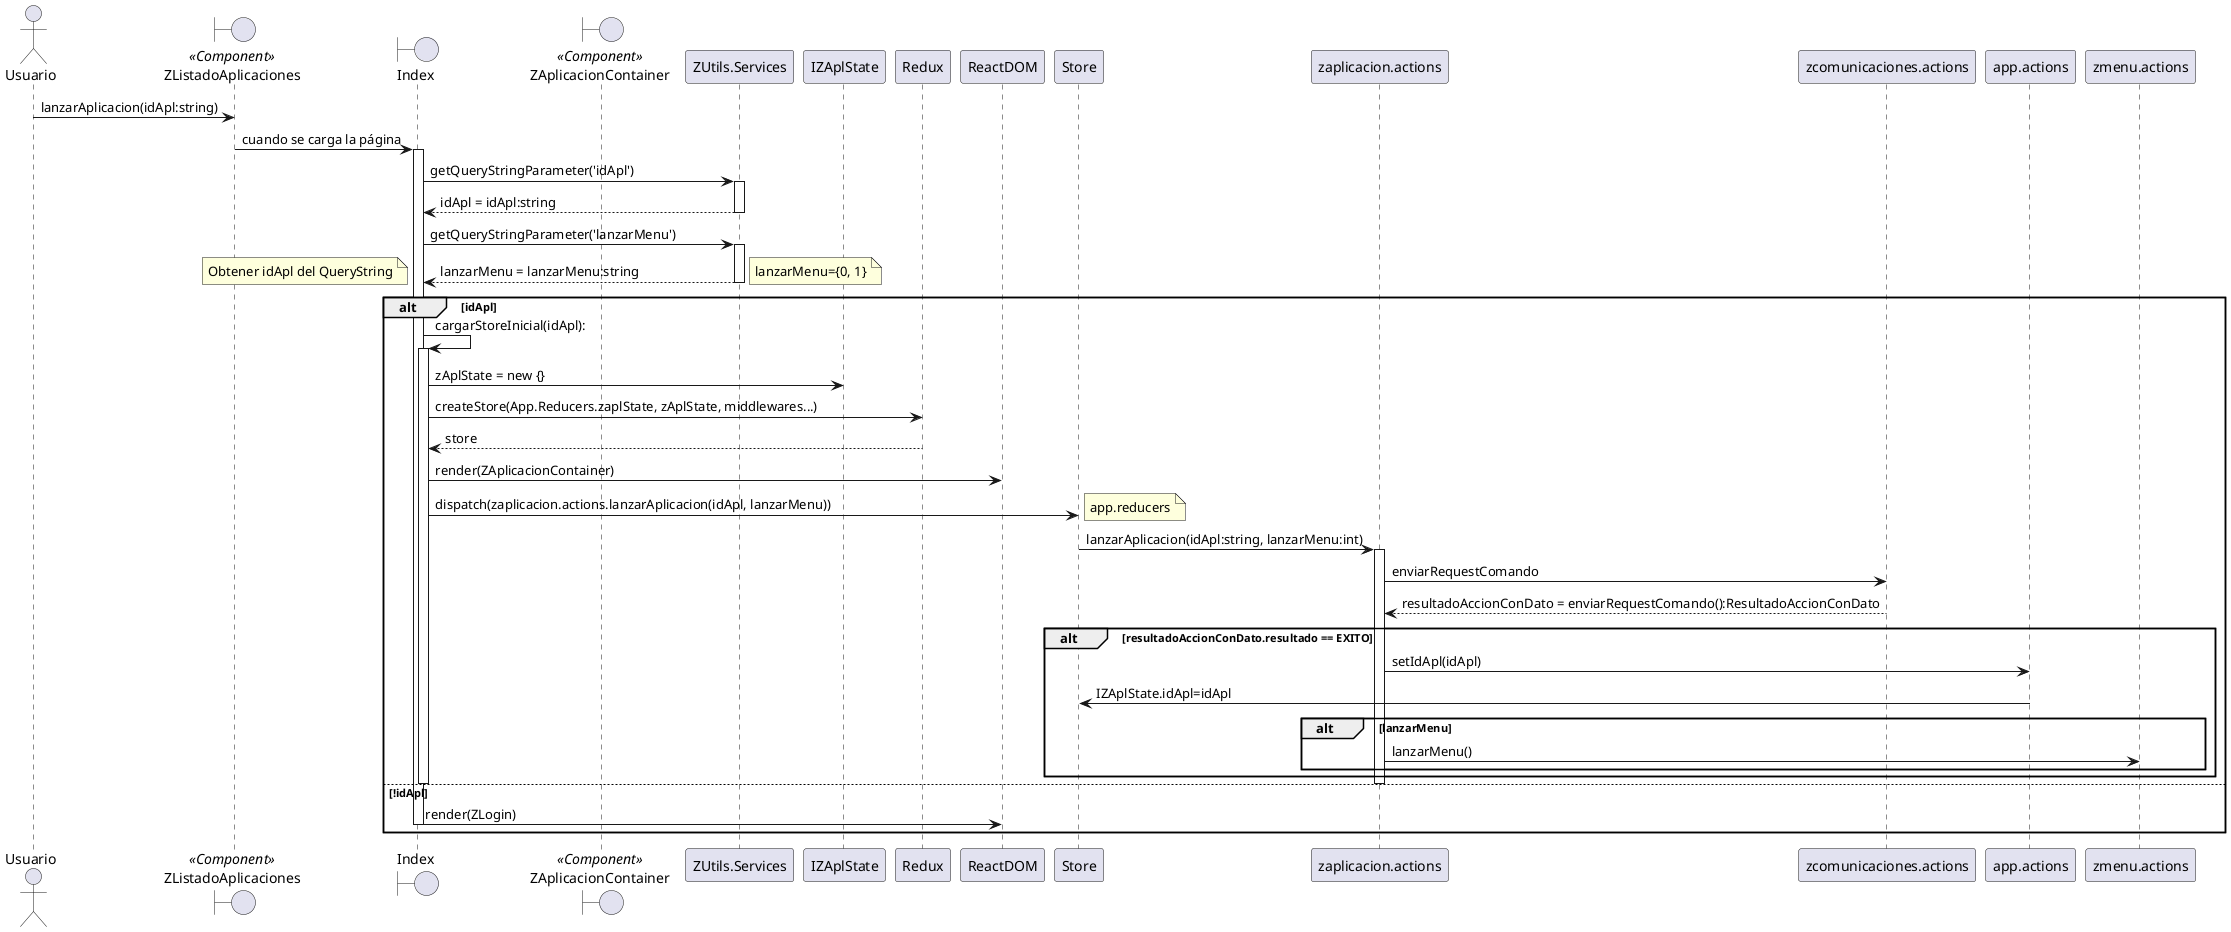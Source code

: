 @startuml

actor Usuario

boundary ZListadoAplicaciones <<Component>>
boundary Index
boundary ZAplicacionContainer <<Component>>

Usuario -> ZListadoAplicaciones: lanzarAplicacion(idApl:string)
ZListadoAplicaciones -> Index : cuando se carga la página
activate Index

Index -> ZUtils.Services : getQueryStringParameter('idApl')
activate ZUtils.Services
Index <-- ZUtils.Services: idApl = idApl:string
deactivate ZUtils.Services

Index -> ZUtils.Services : getQueryStringParameter('lanzarMenu')
activate ZUtils.Services
Index <-- ZUtils.Services: lanzarMenu = lanzarMenu:string
note right: lanzarMenu={0, 1}
deactivate ZUtils.Services

alt idApl

note left: Obtener idApl del QueryString
Index -> Index:cargarStoreInicial(idApl):
activate Index
Index -> IZAplState : zAplState = new {}
Index -> Redux: createStore(App.Reducers.zaplState, zAplState, middlewares...)
Index <-- Redux: store
Index -> ReactDOM: render(ZAplicacionContainer)
Index -> Store: dispatch(zaplicacion.actions.lanzarAplicacion(idApl, lanzarMenu))
note right: app.reducers
Store -> zaplicacion.actions: lanzarAplicacion(idApl:string, lanzarMenu:int)
activate zaplicacion.actions
zaplicacion.actions -> zcomunicaciones.actions : enviarRequestComando
zaplicacion.actions <-- zcomunicaciones.actions: resultadoAccionConDato = enviarRequestComando():ResultadoAccionConDato
alt resultadoAccionConDato.resultado == EXITO
zaplicacion.actions -> app.actions: setIdApl(idApl)
app.actions -> Store: IZAplState.idApl=idApl
alt lanzarMenu
zaplicacion.actions -> zmenu.actions: lanzarMenu()
end
end
deactivate zaplicacion.actions
deactivate Index
else !idApl
Index -> ReactDOM: render(ZLogin)
deactivate Index
end

@enduml